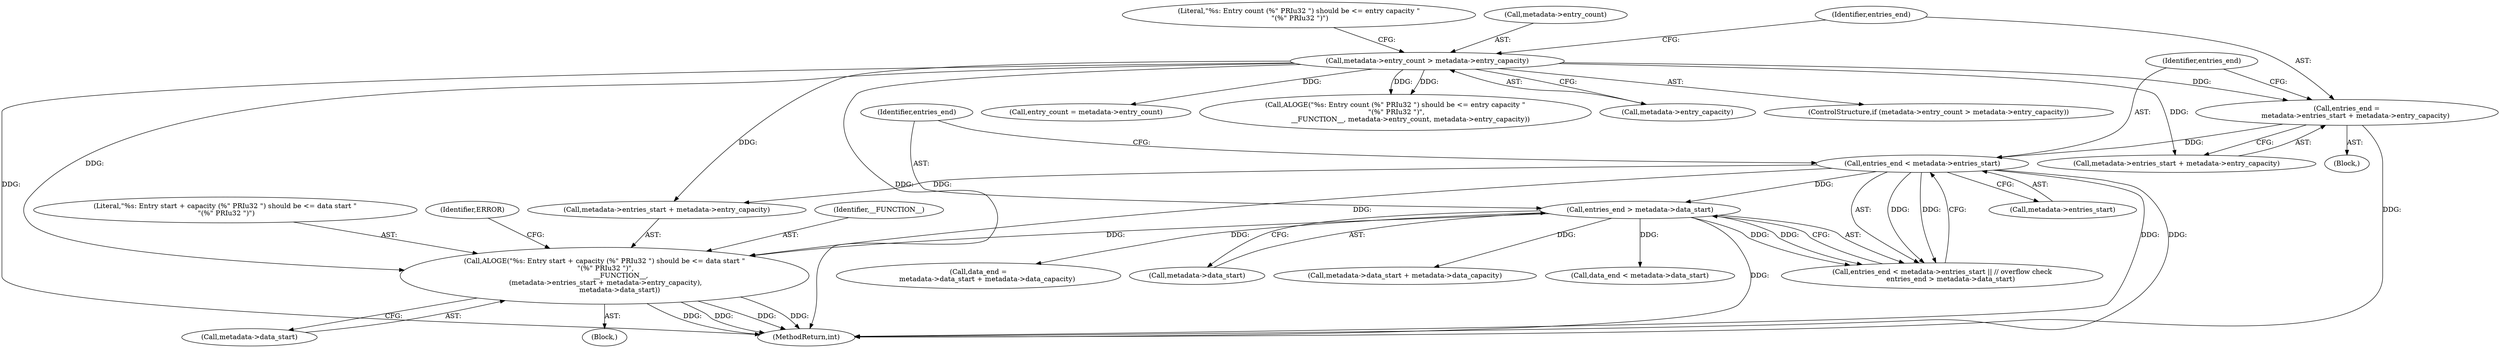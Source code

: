 digraph "0_Android_8e7a2b4d13bff03973dbad2bfb88a04296140433_0@pointer" {
"1000238" [label="(Call,ALOGE(\"%s: Entry start + capacity (%\" PRIu32 \") should be <= data start \"\n \"(%\" PRIu32 \")\",\n               __FUNCTION__,\n (metadata->entries_start + metadata->entry_capacity),\n              metadata->data_start))"];
"1000227" [label="(Call,entries_end < metadata->entries_start)"];
"1000216" [label="(Call,entries_end =\n        metadata->entries_start + metadata->entry_capacity)"];
"1000196" [label="(Call,metadata->entry_count > metadata->entry_capacity)"];
"1000232" [label="(Call,entries_end > metadata->data_start)"];
"1000248" [label="(Call,metadata->data_start)"];
"1000197" [label="(Call,metadata->entry_count)"];
"1000232" [label="(Call,entries_end > metadata->data_start)"];
"1000218" [label="(Call,metadata->entries_start + metadata->entry_capacity)"];
"1000292" [label="(Call,entry_count = metadata->entry_count)"];
"1000205" [label="(Literal,\"%s: Entry count (%\" PRIu32 \") should be <= entry capacity \"\n \"(%\" PRIu32 \")\")"];
"1000239" [label="(Literal,\"%s: Entry start + capacity (%\" PRIu32 \") should be <= data start \"\n \"(%\" PRIu32 \")\")"];
"1000486" [label="(MethodReturn,int)"];
"1000216" [label="(Call,entries_end =\n        metadata->entries_start + metadata->entry_capacity)"];
"1000233" [label="(Identifier,entries_end)"];
"1000252" [label="(Identifier,ERROR)"];
"1000108" [label="(Block,)"];
"1000240" [label="(Identifier,__FUNCTION__)"];
"1000204" [label="(Call,ALOGE(\"%s: Entry count (%\" PRIu32 \") should be <= entry capacity \"\n \"(%\" PRIu32 \")\",\n              __FUNCTION__, metadata->entry_count, metadata->entry_capacity))"];
"1000229" [label="(Call,metadata->entries_start)"];
"1000237" [label="(Block,)"];
"1000200" [label="(Call,metadata->entry_capacity)"];
"1000256" [label="(Call,metadata->data_start + metadata->data_capacity)"];
"1000265" [label="(Call,data_end < metadata->data_start)"];
"1000241" [label="(Call,metadata->entries_start + metadata->entry_capacity)"];
"1000227" [label="(Call,entries_end < metadata->entries_start)"];
"1000228" [label="(Identifier,entries_end)"];
"1000195" [label="(ControlStructure,if (metadata->entry_count > metadata->entry_capacity))"];
"1000254" [label="(Call,data_end =\n        metadata->data_start + metadata->data_capacity)"];
"1000234" [label="(Call,metadata->data_start)"];
"1000217" [label="(Identifier,entries_end)"];
"1000238" [label="(Call,ALOGE(\"%s: Entry start + capacity (%\" PRIu32 \") should be <= data start \"\n \"(%\" PRIu32 \")\",\n               __FUNCTION__,\n (metadata->entries_start + metadata->entry_capacity),\n              metadata->data_start))"];
"1000226" [label="(Call,entries_end < metadata->entries_start || // overflow check\n        entries_end > metadata->data_start)"];
"1000196" [label="(Call,metadata->entry_count > metadata->entry_capacity)"];
"1000238" -> "1000237"  [label="AST: "];
"1000238" -> "1000248"  [label="CFG: "];
"1000239" -> "1000238"  [label="AST: "];
"1000240" -> "1000238"  [label="AST: "];
"1000241" -> "1000238"  [label="AST: "];
"1000248" -> "1000238"  [label="AST: "];
"1000252" -> "1000238"  [label="CFG: "];
"1000238" -> "1000486"  [label="DDG: "];
"1000238" -> "1000486"  [label="DDG: "];
"1000238" -> "1000486"  [label="DDG: "];
"1000238" -> "1000486"  [label="DDG: "];
"1000227" -> "1000238"  [label="DDG: "];
"1000196" -> "1000238"  [label="DDG: "];
"1000232" -> "1000238"  [label="DDG: "];
"1000227" -> "1000226"  [label="AST: "];
"1000227" -> "1000229"  [label="CFG: "];
"1000228" -> "1000227"  [label="AST: "];
"1000229" -> "1000227"  [label="AST: "];
"1000233" -> "1000227"  [label="CFG: "];
"1000226" -> "1000227"  [label="CFG: "];
"1000227" -> "1000486"  [label="DDG: "];
"1000227" -> "1000486"  [label="DDG: "];
"1000227" -> "1000226"  [label="DDG: "];
"1000227" -> "1000226"  [label="DDG: "];
"1000216" -> "1000227"  [label="DDG: "];
"1000227" -> "1000232"  [label="DDG: "];
"1000227" -> "1000241"  [label="DDG: "];
"1000216" -> "1000108"  [label="AST: "];
"1000216" -> "1000218"  [label="CFG: "];
"1000217" -> "1000216"  [label="AST: "];
"1000218" -> "1000216"  [label="AST: "];
"1000228" -> "1000216"  [label="CFG: "];
"1000216" -> "1000486"  [label="DDG: "];
"1000196" -> "1000216"  [label="DDG: "];
"1000196" -> "1000195"  [label="AST: "];
"1000196" -> "1000200"  [label="CFG: "];
"1000197" -> "1000196"  [label="AST: "];
"1000200" -> "1000196"  [label="AST: "];
"1000205" -> "1000196"  [label="CFG: "];
"1000217" -> "1000196"  [label="CFG: "];
"1000196" -> "1000486"  [label="DDG: "];
"1000196" -> "1000486"  [label="DDG: "];
"1000196" -> "1000204"  [label="DDG: "];
"1000196" -> "1000204"  [label="DDG: "];
"1000196" -> "1000218"  [label="DDG: "];
"1000196" -> "1000241"  [label="DDG: "];
"1000196" -> "1000292"  [label="DDG: "];
"1000232" -> "1000226"  [label="AST: "];
"1000232" -> "1000234"  [label="CFG: "];
"1000233" -> "1000232"  [label="AST: "];
"1000234" -> "1000232"  [label="AST: "];
"1000226" -> "1000232"  [label="CFG: "];
"1000232" -> "1000486"  [label="DDG: "];
"1000232" -> "1000226"  [label="DDG: "];
"1000232" -> "1000226"  [label="DDG: "];
"1000232" -> "1000254"  [label="DDG: "];
"1000232" -> "1000256"  [label="DDG: "];
"1000232" -> "1000265"  [label="DDG: "];
}
